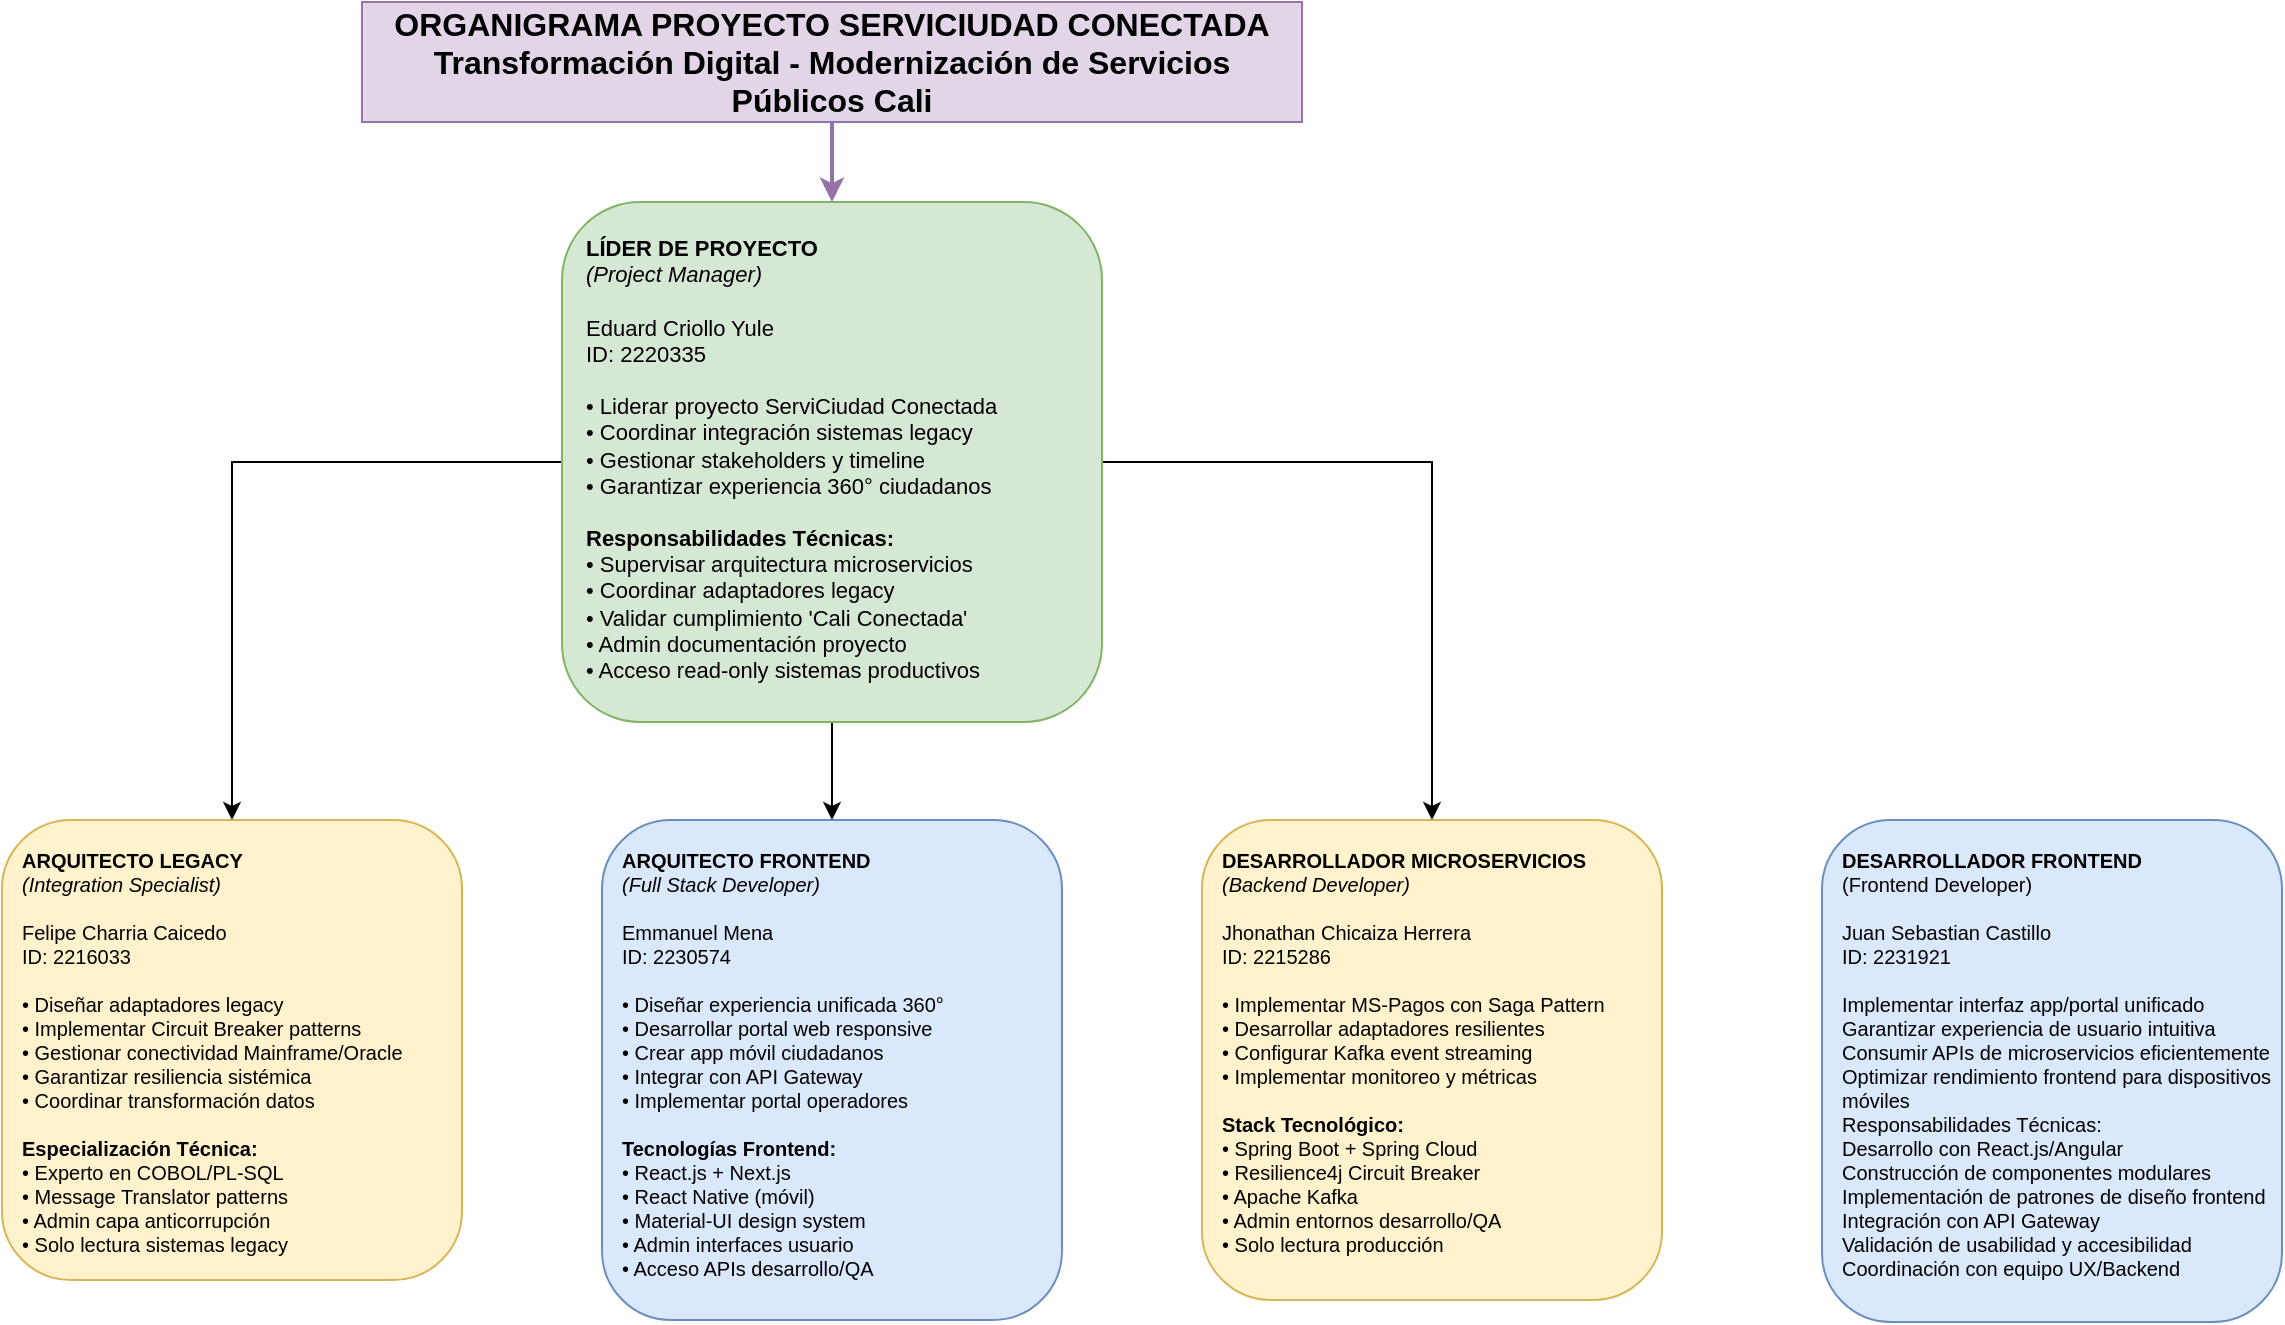 <mxfile version="28.1.2">
  <diagram name="Organigrama SGSI" id="0bAn7jaxR_mX8Y2uvcG7">
    <mxGraphModel dx="1603" dy="889" grid="1" gridSize="10" guides="1" tooltips="1" connect="1" arrows="1" fold="1" page="1" pageScale="1" pageWidth="1169" pageHeight="827" math="0" shadow="0">
      <root>
        <mxCell id="0" />
        <mxCell id="1" parent="0" />
        <mxCell id="OZKHfXmNH1_4jURYccbE-1" value="ORGANIGRAMA PROYECTO SERVICIUDAD CONECTADA&#xa;Transformación Digital - Modernización de Servicios Públicos Cali" style="rounded=0;whiteSpace=wrap;html=1;fontSize=16;fontStyle=1;fillColor=#e1d5e7;strokeColor=#9673a6;align=center;" parent="1" vertex="1">
          <mxGeometry x="350" y="30" width="470" height="60" as="geometry" />
        </mxCell>
        <mxCell id="OZKHfXmNH1_4jURYccbE-7" style="edgeStyle=orthogonalEdgeStyle;rounded=0;orthogonalLoop=1;jettySize=auto;html=1;entryX=0.5;entryY=0;entryDx=0;entryDy=0;" parent="1" source="OZKHfXmNH1_4jURYccbE-2" target="OZKHfXmNH1_4jURYccbE-4" edge="1">
          <mxGeometry relative="1" as="geometry" />
        </mxCell>
        <mxCell id="OZKHfXmNH1_4jURYccbE-8" style="edgeStyle=orthogonalEdgeStyle;rounded=0;orthogonalLoop=1;jettySize=auto;html=1;entryX=0.5;entryY=0;entryDx=0;entryDy=0;" parent="1" source="OZKHfXmNH1_4jURYccbE-2" target="OZKHfXmNH1_4jURYccbE-5" edge="1">
          <mxGeometry relative="1" as="geometry" />
        </mxCell>
        <mxCell id="OZKHfXmNH1_4jURYccbE-9" style="edgeStyle=orthogonalEdgeStyle;rounded=0;orthogonalLoop=1;jettySize=auto;html=1;entryX=0.5;entryY=0;entryDx=0;entryDy=0;" parent="1" source="OZKHfXmNH1_4jURYccbE-2" target="OZKHfXmNH1_4jURYccbE-6" edge="1">
          <mxGeometry relative="1" as="geometry" />
        </mxCell>
        <mxCell id="OZKHfXmNH1_4jURYccbE-2" value="&lt;b&gt;LÍDER DE PROYECTO&lt;/b&gt;&#xa;&lt;i&gt;(Project Manager)&lt;/i&gt;&#xa;&#xa;Eduard Criollo Yule&#xa;ID: 2220335&#xa;&#xa;• Liderar proyecto ServiCiudad Conectada&#xa;• Coordinar integración sistemas legacy&#xa;• Gestionar stakeholders y timeline&#xa;• Garantizar experiencia 360° ciudadanos&#xa;&#xa;&lt;b&gt;Responsabilidades Técnicas:&lt;/b&gt;&#xa;• Supervisar arquitectura microservicios&#xa;• Coordinar adaptadores legacy&#xa;• Validar cumplimiento &#39;Cali Conectada&#39;&#xa;• Admin documentación proyecto&#xa;• Acceso read-only sistemas productivos" style="rounded=1;whiteSpace=wrap;html=1;fontSize=11;fillColor=#d5e8d4;strokeColor=#82b366;align=left;verticalAlign=top;spacingLeft=10;spacingTop=10;" parent="1" vertex="1">
          <mxGeometry x="450" y="130" width="270" height="260" as="geometry" />
        </mxCell>
        <mxCell id="OZKHfXmNH1_4jURYccbE-3" value="" style="edgeStyle=orthogonalEdgeStyle;rounded=0;orthogonalLoop=1;jettySize=auto;html=1;strokeWidth=2;fillColor=#e1d5e7;strokeColor=#9673a6;" parent="1" source="OZKHfXmNH1_4jURYccbE-1" target="OZKHfXmNH1_4jURYccbE-2" edge="1">
          <mxGeometry relative="1" as="geometry" />
        </mxCell>
        <mxCell id="OZKHfXmNH1_4jURYccbE-4" value="&lt;b&gt;ARQUITECTO LEGACY&lt;/b&gt;&#xa;&lt;i&gt;(Integration Specialist)&lt;/i&gt;&#xa;&#xa;Felipe Charria Caicedo&#xa;ID: 2216033&#xa;&#xa;• Diseñar adaptadores legacy&#xa;• Implementar Circuit Breaker patterns&#xa;• Gestionar conectividad Mainframe/Oracle&#xa;• Garantizar resiliencia sistémica&#xa;• Coordinar transformación datos&#xa;&#xa;&lt;b&gt;Especialización Técnica:&lt;/b&gt;&#xa;• Experto en COBOL/PL-SQL&#xa;• Message Translator patterns&#xa;• Admin capa anticorrupción&#xa;• Solo lectura sistemas legacy" style="rounded=1;whiteSpace=wrap;html=1;fontSize=10;fillColor=#fff2cc;strokeColor=#d6b656;align=left;verticalAlign=top;spacingLeft=8;spacingTop=8;" parent="1" vertex="1">
          <mxGeometry x="170" y="439" width="230" height="230" as="geometry" />
        </mxCell>
        <mxCell id="OZKHfXmNH1_4jURYccbE-5" value="&lt;b&gt;DESARROLLADOR MICROSERVICIOS&lt;/b&gt;&#xa;&lt;i&gt;(Backend Developer)&lt;/i&gt;&#xa;&#xa;Jhonathan Chicaiza Herrera&#xa;ID: 2215286&#xa;&#xa;• Implementar MS-Pagos con Saga Pattern&#xa;• Desarrollar adaptadores resilientes&#xa;• Configurar Kafka event streaming&#xa;• Implementar monitoreo y métricas&#xa;&#xa;&lt;b&gt;Stack Tecnológico:&lt;/b&gt;&#xa;• Spring Boot + Spring Cloud&#xa;• Resilience4j Circuit Breaker&#xa;• Apache Kafka&#xa;• Admin entornos desarrollo/QA&#xa;• Solo lectura producción" style="rounded=1;whiteSpace=wrap;html=1;fontSize=10;fillColor=#fff2cc;strokeColor=#d6b656;align=left;verticalAlign=top;spacingLeft=8;spacingTop=8;" parent="1" vertex="1">
          <mxGeometry x="770" y="439" width="230" height="240" as="geometry" />
        </mxCell>
        <mxCell id="OZKHfXmNH1_4jURYccbE-6" value="&lt;b&gt;ARQUITECTO FRONTEND&lt;/b&gt;&#xa;&lt;i&gt;(Full Stack Developer)&lt;/i&gt;&#xa;&#xa;Emmanuel Mena&#xa;ID: 2230574&#xa;&#xa;• Diseñar experiencia unificada 360°&#xa;• Desarrollar portal web responsive&#xa;• Crear app móvil ciudadanos&#xa;• Integrar con API Gateway&#xa;• Implementar portal operadores&#xa;&#xa;&lt;b&gt;Tecnologías Frontend:&lt;/b&gt;&#xa;• React.js + Next.js&#xa;• React Native (móvil)&#xa;• Material-UI design system&#xa;• Admin interfaces usuario&#xa;• Acceso APIs desarrollo/QA" style="rounded=1;whiteSpace=wrap;html=1;fontSize=10;fillColor=#dae8fc;strokeColor=#6c8ebf;align=left;verticalAlign=top;spacingLeft=8;spacingTop=8;" parent="1" vertex="1">
          <mxGeometry x="470" y="439" width="230" height="250" as="geometry" />
        </mxCell>
        <mxCell id="oRRwOjliVbq0dl72n-zl-1" value="&lt;div&gt;&lt;b&gt;DESARROLLADOR FRONTEND&lt;/b&gt;&lt;/div&gt;&lt;div&gt;&lt;span style=&quot;background-color: transparent; color: light-dark(rgb(0, 0, 0), rgb(255, 255, 255));&quot;&gt;(Frontend Developer)&lt;/span&gt;&lt;/div&gt;&lt;div&gt;&lt;span style=&quot;background-color: transparent; color: light-dark(rgb(0, 0, 0), rgb(255, 255, 255));&quot;&gt;&lt;br&gt;&lt;/span&gt;&lt;/div&gt;&lt;div&gt;Juan Sebastian Castillo&lt;/div&gt;&lt;div&gt;ID: 2231921&lt;/div&gt;&lt;div&gt;&lt;br&gt;&lt;/div&gt;&lt;div&gt;Implementar interfaz app/portal unificado&lt;/div&gt;&lt;div&gt;Garantizar experiencia de usuario intuitiva&lt;/div&gt;&lt;div&gt;Consumir APIs de microservicios eficientemente&lt;/div&gt;&lt;div&gt;Optimizar rendimiento frontend para dispositivos móviles&lt;/div&gt;&lt;div&gt;Responsabilidades Técnicas:&lt;/div&gt;&lt;div&gt;Desarrollo con React.js/Angular&lt;/div&gt;&lt;div&gt;Construcción de componentes modulares&lt;/div&gt;&lt;div&gt;Implementación de patrones de diseño frontend&lt;/div&gt;&lt;div&gt;Integración con API Gateway&lt;/div&gt;&lt;div&gt;Validación de usabilidad y accesibilidad&lt;/div&gt;&lt;div&gt;Coordinación con equipo UX/Backend&lt;/div&gt;" style="rounded=1;whiteSpace=wrap;html=1;fontSize=10;fillColor=#dae8fc;strokeColor=#6c8ebf;align=left;verticalAlign=top;spacingLeft=8;spacingTop=8;" vertex="1" parent="1">
          <mxGeometry x="1080" y="439" width="230" height="251" as="geometry" />
        </mxCell>
      </root>
    </mxGraphModel>
  </diagram>
</mxfile>
